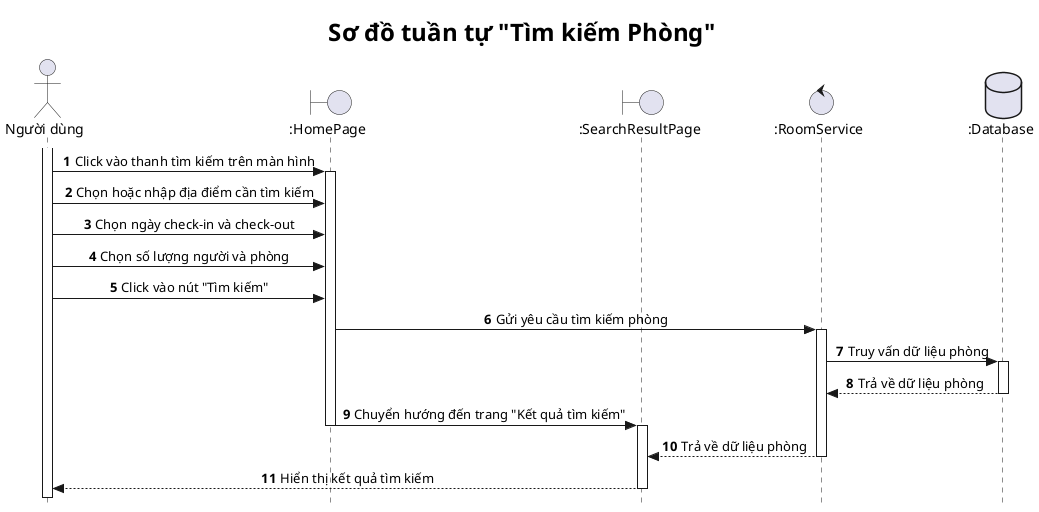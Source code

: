 @startuml

title <size: 24> Sơ đồ tuần tự "Tìm kiếm Phòng" </size>

skinparam style strictuml
skinparam SequenceMessageAlignment center

autonumber

actor "Người dùng" as U
boundary ":HomePage" as HP  
boundary ":SearchResultPage" as SRP  
control ":RoomService" as RS
database ":Database" as DB  

activate U
U -> HP: Click vào thanh tìm kiếm trên màn hình
activate HP
U -> HP: Chọn hoặc nhập địa điểm cần tìm kiếm
U -> HP: Chọn ngày check-in và check-out
U -> HP: Chọn số lượng người và phòng
U -> HP: Click vào nút "Tìm kiếm"

HP -> RS: Gửi yêu cầu tìm kiếm phòng
activate RS
RS -> DB: Truy vấn dữ liệu phòng
activate DB
DB --> RS: Trả về dữ liệu phòng
deactivate DB
HP -> SRP: Chuyển hướng đến trang "Kết quả tìm kiếm"
deactivate HP
activate SRP

RS --> SRP: Trả về dữ liệu phòng
deactivate RS
SRP --> U: Hiển thị kết quả tìm kiếm
deactivate SRP

@enduml